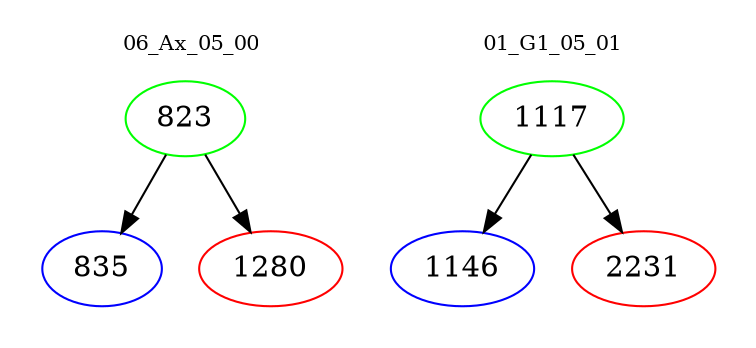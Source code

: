 digraph{
subgraph cluster_0 {
color = white
label = "06_Ax_05_00";
fontsize=10;
T0_823 [label="823", color="green"]
T0_823 -> T0_835 [color="black"]
T0_835 [label="835", color="blue"]
T0_823 -> T0_1280 [color="black"]
T0_1280 [label="1280", color="red"]
}
subgraph cluster_1 {
color = white
label = "01_G1_05_01";
fontsize=10;
T1_1117 [label="1117", color="green"]
T1_1117 -> T1_1146 [color="black"]
T1_1146 [label="1146", color="blue"]
T1_1117 -> T1_2231 [color="black"]
T1_2231 [label="2231", color="red"]
}
}
